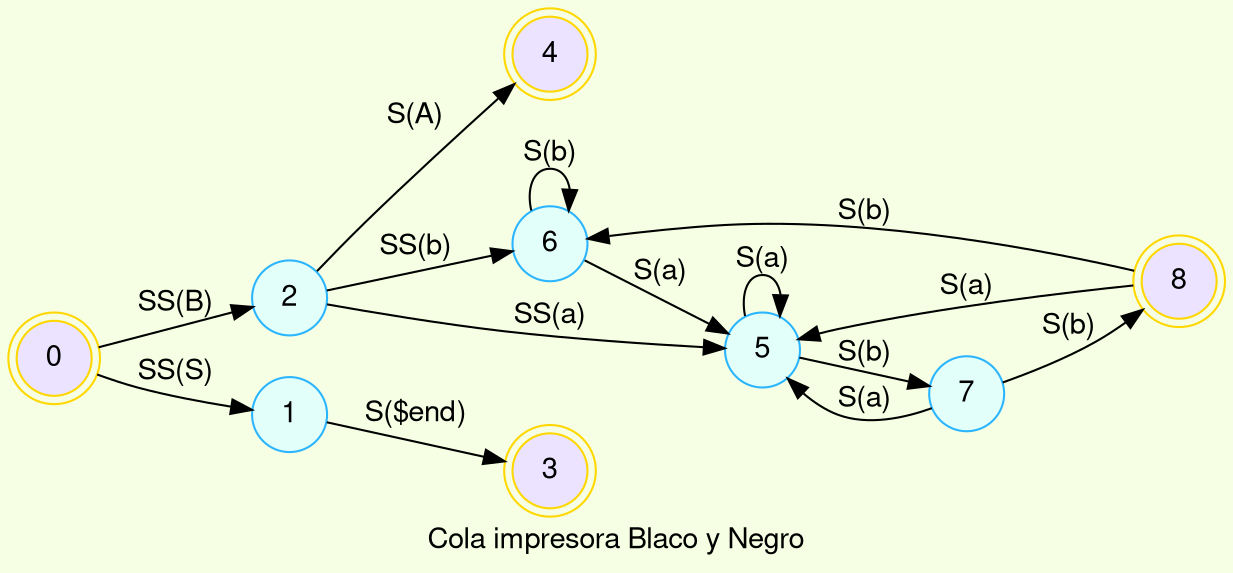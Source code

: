 digraph finite_state_machine {
	 bgcolor = "#F6FFE3"
	fontname="Helvetica,Arial,sans-serif"
    label= " Cola impresora Blaco y Negro "
	node [fontname="Helvetica,Arial,sans-serif" ]
	edge [fontname="Helvetica,Arial,sans-serif"]
	rankdir=LR;
	node [shape = doublecircle, color = gold fillcolor="#EBE3FF" style =filled]; 0 3 4 8;
	node [shape = circle, color = "#2CB5FF" fillcolor="#E3FFFA" style =filled];
	  
	0 -> 2 [label = "SS(B)"];
	0 -> 1 [label = "SS(S)"];
	1 -> 3 [label = "S($end)"];
	2 -> 6 [label = "SS(b)"];
	2 -> 5 [label = "SS(a)"];
	2 -> 4 [label = "S(A)"];
	5 -> 7 [label = "S(b)"];
	5 -> 5 [label = "S(a)"];
	6 -> 6 [label = "S(b)"];
	6 -> 5 [label = "S(a)"];
	7 -> 8 [label = "S(b)"];
	7 -> 5 [label = "S(a)"];
	8 -> 6 [label = "S(b)"];
	8 -> 5 [label = "S(a)"];
}